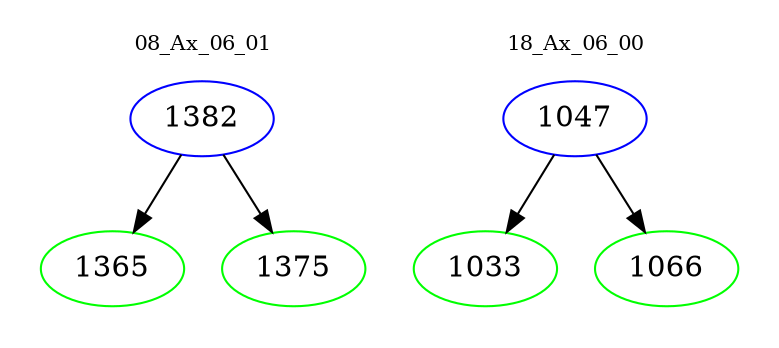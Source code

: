 digraph{
subgraph cluster_0 {
color = white
label = "08_Ax_06_01";
fontsize=10;
T0_1382 [label="1382", color="blue"]
T0_1382 -> T0_1365 [color="black"]
T0_1365 [label="1365", color="green"]
T0_1382 -> T0_1375 [color="black"]
T0_1375 [label="1375", color="green"]
}
subgraph cluster_1 {
color = white
label = "18_Ax_06_00";
fontsize=10;
T1_1047 [label="1047", color="blue"]
T1_1047 -> T1_1033 [color="black"]
T1_1033 [label="1033", color="green"]
T1_1047 -> T1_1066 [color="black"]
T1_1066 [label="1066", color="green"]
}
}
